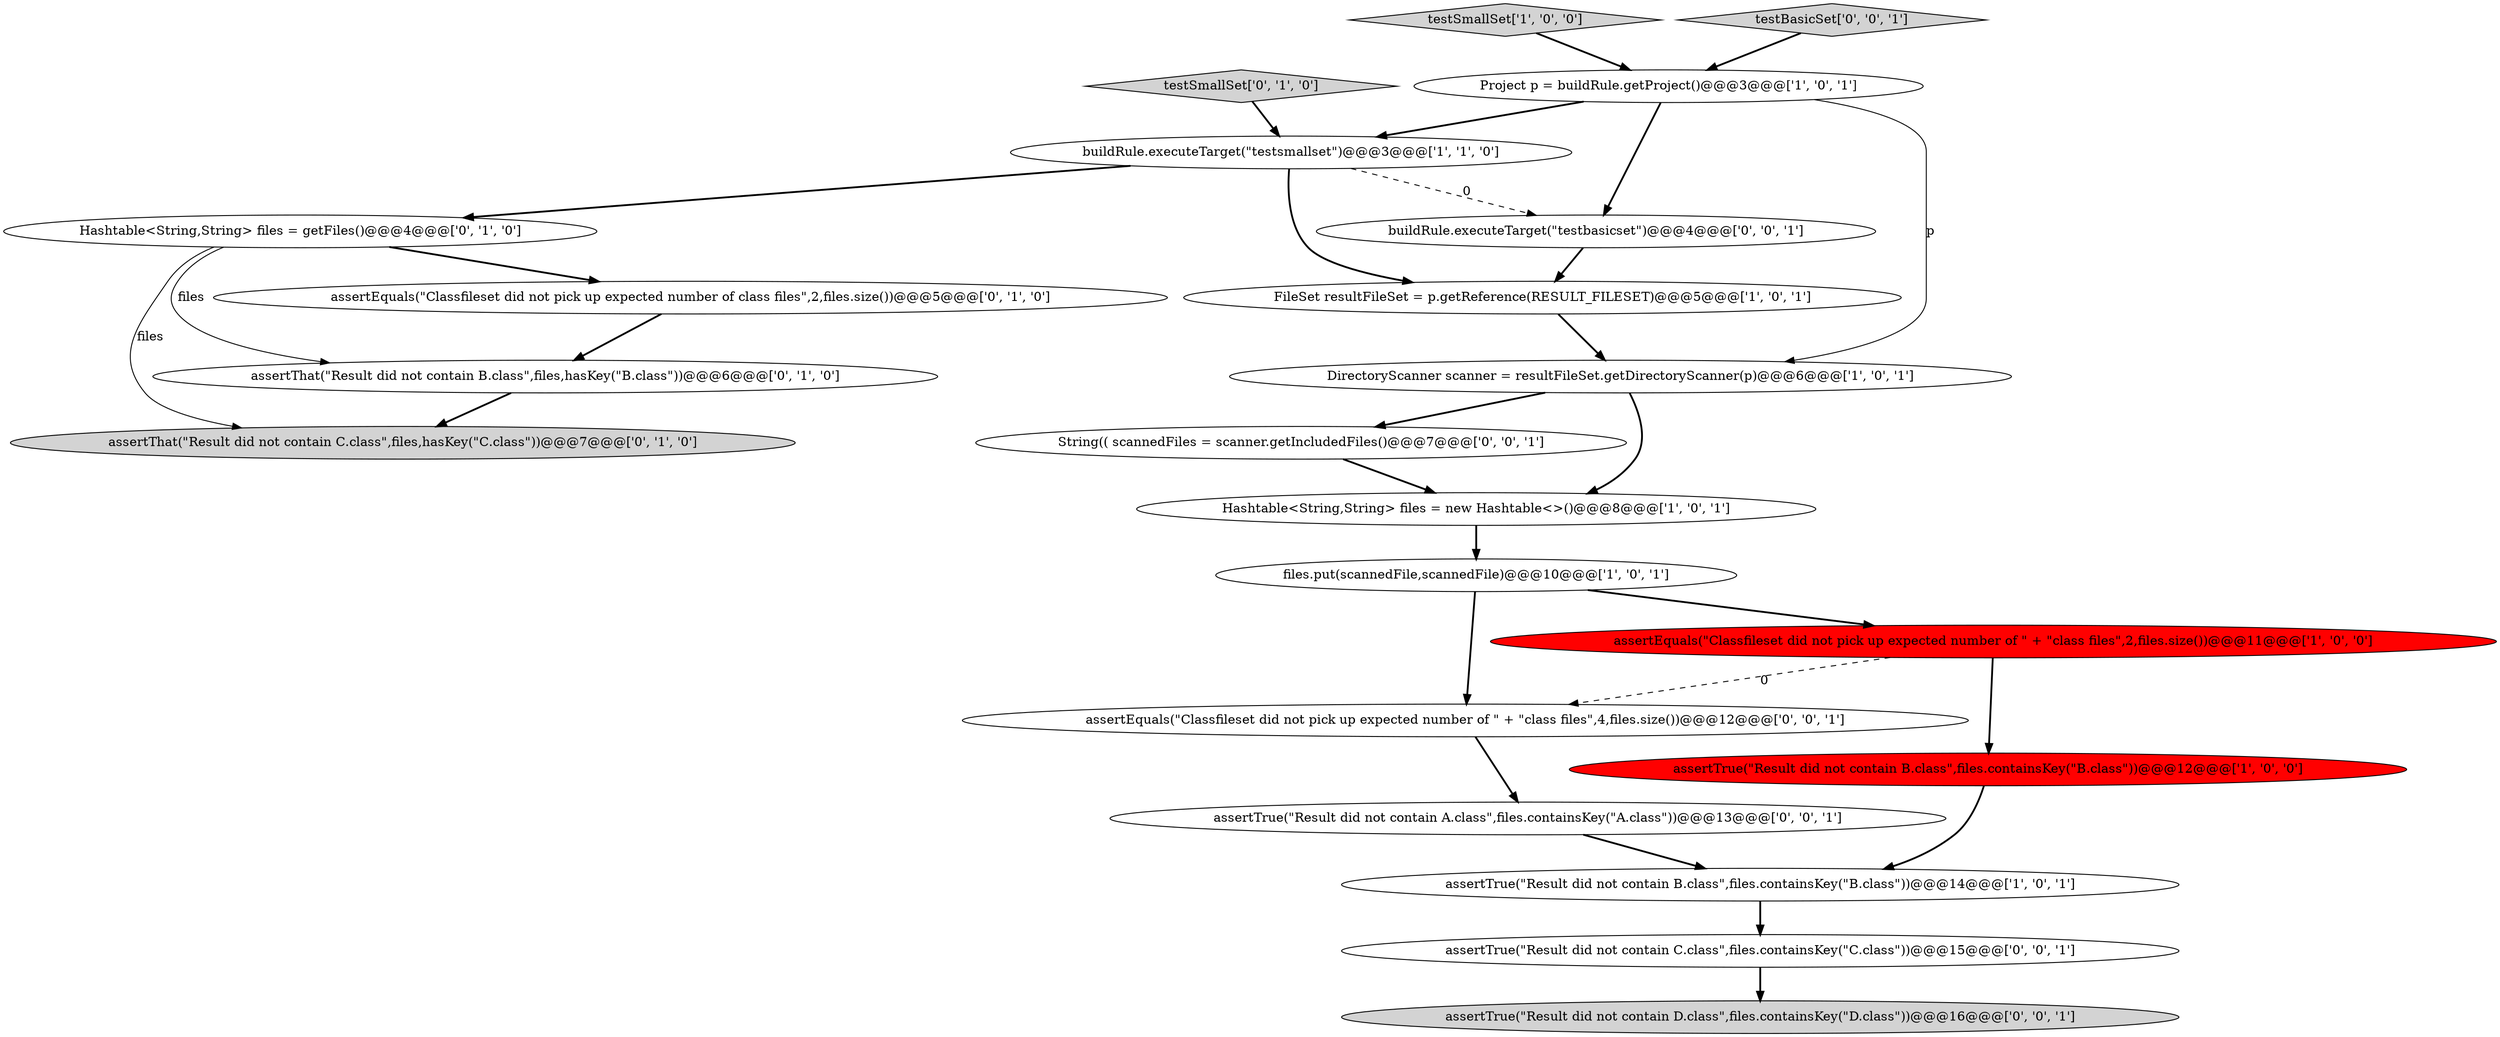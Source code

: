 digraph {
5 [style = filled, label = "buildRule.executeTarget(\"testsmallset\")@@@3@@@['1', '1', '0']", fillcolor = white, shape = ellipse image = "AAA0AAABBB1BBB"];
16 [style = filled, label = "assertTrue(\"Result did not contain D.class\",files.containsKey(\"D.class\"))@@@16@@@['0', '0', '1']", fillcolor = lightgray, shape = ellipse image = "AAA0AAABBB3BBB"];
20 [style = filled, label = "assertTrue(\"Result did not contain A.class\",files.containsKey(\"A.class\"))@@@13@@@['0', '0', '1']", fillcolor = white, shape = ellipse image = "AAA0AAABBB3BBB"];
10 [style = filled, label = "assertThat(\"Result did not contain C.class\",files,hasKey(\"C.class\"))@@@7@@@['0', '1', '0']", fillcolor = lightgray, shape = ellipse image = "AAA0AAABBB2BBB"];
12 [style = filled, label = "Hashtable<String,String> files = getFiles()@@@4@@@['0', '1', '0']", fillcolor = white, shape = ellipse image = "AAA0AAABBB2BBB"];
0 [style = filled, label = "Hashtable<String,String> files = new Hashtable<>()@@@8@@@['1', '0', '1']", fillcolor = white, shape = ellipse image = "AAA0AAABBB1BBB"];
18 [style = filled, label = "String(( scannedFiles = scanner.getIncludedFiles()@@@7@@@['0', '0', '1']", fillcolor = white, shape = ellipse image = "AAA0AAABBB3BBB"];
13 [style = filled, label = "assertThat(\"Result did not contain B.class\",files,hasKey(\"B.class\"))@@@6@@@['0', '1', '0']", fillcolor = white, shape = ellipse image = "AAA0AAABBB2BBB"];
9 [style = filled, label = "assertTrue(\"Result did not contain B.class\",files.containsKey(\"B.class\"))@@@12@@@['1', '0', '0']", fillcolor = red, shape = ellipse image = "AAA1AAABBB1BBB"];
2 [style = filled, label = "FileSet resultFileSet = p.getReference(RESULT_FILESET)@@@5@@@['1', '0', '1']", fillcolor = white, shape = ellipse image = "AAA0AAABBB1BBB"];
3 [style = filled, label = "testSmallSet['1', '0', '0']", fillcolor = lightgray, shape = diamond image = "AAA0AAABBB1BBB"];
14 [style = filled, label = "assertEquals(\"Classfileset did not pick up expected number of class files\",2,files.size())@@@5@@@['0', '1', '0']", fillcolor = white, shape = ellipse image = "AAA0AAABBB2BBB"];
17 [style = filled, label = "assertEquals(\"Classfileset did not pick up expected number of \" + \"class files\",4,files.size())@@@12@@@['0', '0', '1']", fillcolor = white, shape = ellipse image = "AAA0AAABBB3BBB"];
19 [style = filled, label = "buildRule.executeTarget(\"testbasicset\")@@@4@@@['0', '0', '1']", fillcolor = white, shape = ellipse image = "AAA0AAABBB3BBB"];
21 [style = filled, label = "testBasicSet['0', '0', '1']", fillcolor = lightgray, shape = diamond image = "AAA0AAABBB3BBB"];
11 [style = filled, label = "testSmallSet['0', '1', '0']", fillcolor = lightgray, shape = diamond image = "AAA0AAABBB2BBB"];
7 [style = filled, label = "assertTrue(\"Result did not contain B.class\",files.containsKey(\"B.class\"))@@@14@@@['1', '0', '1']", fillcolor = white, shape = ellipse image = "AAA0AAABBB1BBB"];
6 [style = filled, label = "DirectoryScanner scanner = resultFileSet.getDirectoryScanner(p)@@@6@@@['1', '0', '1']", fillcolor = white, shape = ellipse image = "AAA0AAABBB1BBB"];
8 [style = filled, label = "files.put(scannedFile,scannedFile)@@@10@@@['1', '0', '1']", fillcolor = white, shape = ellipse image = "AAA0AAABBB1BBB"];
15 [style = filled, label = "assertTrue(\"Result did not contain C.class\",files.containsKey(\"C.class\"))@@@15@@@['0', '0', '1']", fillcolor = white, shape = ellipse image = "AAA0AAABBB3BBB"];
1 [style = filled, label = "assertEquals(\"Classfileset did not pick up expected number of \" + \"class files\",2,files.size())@@@11@@@['1', '0', '0']", fillcolor = red, shape = ellipse image = "AAA1AAABBB1BBB"];
4 [style = filled, label = "Project p = buildRule.getProject()@@@3@@@['1', '0', '1']", fillcolor = white, shape = ellipse image = "AAA0AAABBB1BBB"];
13->10 [style = bold, label=""];
2->6 [style = bold, label=""];
6->18 [style = bold, label=""];
4->19 [style = bold, label=""];
4->6 [style = solid, label="p"];
6->0 [style = bold, label=""];
19->2 [style = bold, label=""];
12->13 [style = solid, label="files"];
9->7 [style = bold, label=""];
15->16 [style = bold, label=""];
3->4 [style = bold, label=""];
1->9 [style = bold, label=""];
8->17 [style = bold, label=""];
8->1 [style = bold, label=""];
11->5 [style = bold, label=""];
5->2 [style = bold, label=""];
1->17 [style = dashed, label="0"];
5->12 [style = bold, label=""];
12->10 [style = solid, label="files"];
12->14 [style = bold, label=""];
0->8 [style = bold, label=""];
7->15 [style = bold, label=""];
21->4 [style = bold, label=""];
14->13 [style = bold, label=""];
20->7 [style = bold, label=""];
5->19 [style = dashed, label="0"];
4->5 [style = bold, label=""];
18->0 [style = bold, label=""];
17->20 [style = bold, label=""];
}
